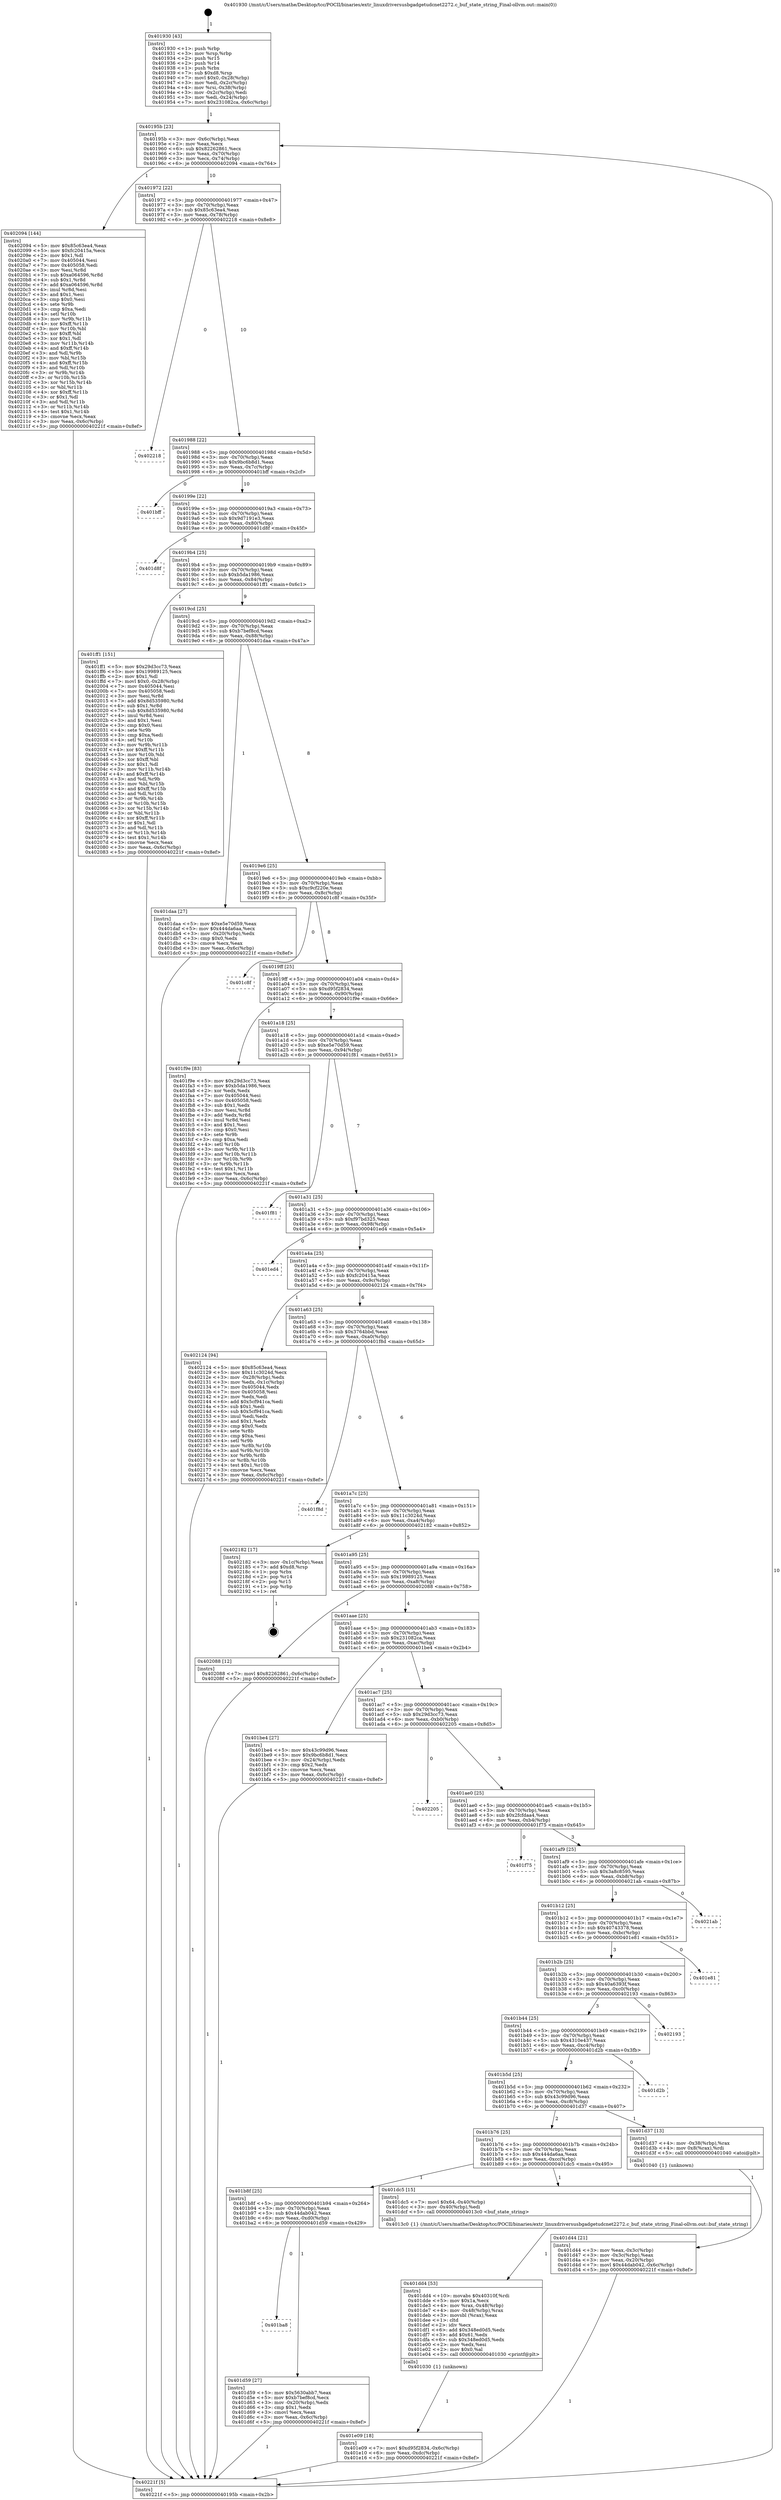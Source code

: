 digraph "0x401930" {
  label = "0x401930 (/mnt/c/Users/mathe/Desktop/tcc/POCII/binaries/extr_linuxdriversusbgadgetudcnet2272.c_buf_state_string_Final-ollvm.out::main(0))"
  labelloc = "t"
  node[shape=record]

  Entry [label="",width=0.3,height=0.3,shape=circle,fillcolor=black,style=filled]
  "0x40195b" [label="{
     0x40195b [23]\l
     | [instrs]\l
     &nbsp;&nbsp;0x40195b \<+3\>: mov -0x6c(%rbp),%eax\l
     &nbsp;&nbsp;0x40195e \<+2\>: mov %eax,%ecx\l
     &nbsp;&nbsp;0x401960 \<+6\>: sub $0x82262861,%ecx\l
     &nbsp;&nbsp;0x401966 \<+3\>: mov %eax,-0x70(%rbp)\l
     &nbsp;&nbsp;0x401969 \<+3\>: mov %ecx,-0x74(%rbp)\l
     &nbsp;&nbsp;0x40196c \<+6\>: je 0000000000402094 \<main+0x764\>\l
  }"]
  "0x402094" [label="{
     0x402094 [144]\l
     | [instrs]\l
     &nbsp;&nbsp;0x402094 \<+5\>: mov $0x85c63ea4,%eax\l
     &nbsp;&nbsp;0x402099 \<+5\>: mov $0xfc20415a,%ecx\l
     &nbsp;&nbsp;0x40209e \<+2\>: mov $0x1,%dl\l
     &nbsp;&nbsp;0x4020a0 \<+7\>: mov 0x405044,%esi\l
     &nbsp;&nbsp;0x4020a7 \<+7\>: mov 0x405058,%edi\l
     &nbsp;&nbsp;0x4020ae \<+3\>: mov %esi,%r8d\l
     &nbsp;&nbsp;0x4020b1 \<+7\>: sub $0xa064596,%r8d\l
     &nbsp;&nbsp;0x4020b8 \<+4\>: sub $0x1,%r8d\l
     &nbsp;&nbsp;0x4020bc \<+7\>: add $0xa064596,%r8d\l
     &nbsp;&nbsp;0x4020c3 \<+4\>: imul %r8d,%esi\l
     &nbsp;&nbsp;0x4020c7 \<+3\>: and $0x1,%esi\l
     &nbsp;&nbsp;0x4020ca \<+3\>: cmp $0x0,%esi\l
     &nbsp;&nbsp;0x4020cd \<+4\>: sete %r9b\l
     &nbsp;&nbsp;0x4020d1 \<+3\>: cmp $0xa,%edi\l
     &nbsp;&nbsp;0x4020d4 \<+4\>: setl %r10b\l
     &nbsp;&nbsp;0x4020d8 \<+3\>: mov %r9b,%r11b\l
     &nbsp;&nbsp;0x4020db \<+4\>: xor $0xff,%r11b\l
     &nbsp;&nbsp;0x4020df \<+3\>: mov %r10b,%bl\l
     &nbsp;&nbsp;0x4020e2 \<+3\>: xor $0xff,%bl\l
     &nbsp;&nbsp;0x4020e5 \<+3\>: xor $0x1,%dl\l
     &nbsp;&nbsp;0x4020e8 \<+3\>: mov %r11b,%r14b\l
     &nbsp;&nbsp;0x4020eb \<+4\>: and $0xff,%r14b\l
     &nbsp;&nbsp;0x4020ef \<+3\>: and %dl,%r9b\l
     &nbsp;&nbsp;0x4020f2 \<+3\>: mov %bl,%r15b\l
     &nbsp;&nbsp;0x4020f5 \<+4\>: and $0xff,%r15b\l
     &nbsp;&nbsp;0x4020f9 \<+3\>: and %dl,%r10b\l
     &nbsp;&nbsp;0x4020fc \<+3\>: or %r9b,%r14b\l
     &nbsp;&nbsp;0x4020ff \<+3\>: or %r10b,%r15b\l
     &nbsp;&nbsp;0x402102 \<+3\>: xor %r15b,%r14b\l
     &nbsp;&nbsp;0x402105 \<+3\>: or %bl,%r11b\l
     &nbsp;&nbsp;0x402108 \<+4\>: xor $0xff,%r11b\l
     &nbsp;&nbsp;0x40210c \<+3\>: or $0x1,%dl\l
     &nbsp;&nbsp;0x40210f \<+3\>: and %dl,%r11b\l
     &nbsp;&nbsp;0x402112 \<+3\>: or %r11b,%r14b\l
     &nbsp;&nbsp;0x402115 \<+4\>: test $0x1,%r14b\l
     &nbsp;&nbsp;0x402119 \<+3\>: cmovne %ecx,%eax\l
     &nbsp;&nbsp;0x40211c \<+3\>: mov %eax,-0x6c(%rbp)\l
     &nbsp;&nbsp;0x40211f \<+5\>: jmp 000000000040221f \<main+0x8ef\>\l
  }"]
  "0x401972" [label="{
     0x401972 [22]\l
     | [instrs]\l
     &nbsp;&nbsp;0x401972 \<+5\>: jmp 0000000000401977 \<main+0x47\>\l
     &nbsp;&nbsp;0x401977 \<+3\>: mov -0x70(%rbp),%eax\l
     &nbsp;&nbsp;0x40197a \<+5\>: sub $0x85c63ea4,%eax\l
     &nbsp;&nbsp;0x40197f \<+3\>: mov %eax,-0x78(%rbp)\l
     &nbsp;&nbsp;0x401982 \<+6\>: je 0000000000402218 \<main+0x8e8\>\l
  }"]
  Exit [label="",width=0.3,height=0.3,shape=circle,fillcolor=black,style=filled,peripheries=2]
  "0x402218" [label="{
     0x402218\l
  }", style=dashed]
  "0x401988" [label="{
     0x401988 [22]\l
     | [instrs]\l
     &nbsp;&nbsp;0x401988 \<+5\>: jmp 000000000040198d \<main+0x5d\>\l
     &nbsp;&nbsp;0x40198d \<+3\>: mov -0x70(%rbp),%eax\l
     &nbsp;&nbsp;0x401990 \<+5\>: sub $0x9bc6b8d1,%eax\l
     &nbsp;&nbsp;0x401995 \<+3\>: mov %eax,-0x7c(%rbp)\l
     &nbsp;&nbsp;0x401998 \<+6\>: je 0000000000401bff \<main+0x2cf\>\l
  }"]
  "0x401e09" [label="{
     0x401e09 [18]\l
     | [instrs]\l
     &nbsp;&nbsp;0x401e09 \<+7\>: movl $0xd95f2834,-0x6c(%rbp)\l
     &nbsp;&nbsp;0x401e10 \<+6\>: mov %eax,-0xdc(%rbp)\l
     &nbsp;&nbsp;0x401e16 \<+5\>: jmp 000000000040221f \<main+0x8ef\>\l
  }"]
  "0x401bff" [label="{
     0x401bff\l
  }", style=dashed]
  "0x40199e" [label="{
     0x40199e [22]\l
     | [instrs]\l
     &nbsp;&nbsp;0x40199e \<+5\>: jmp 00000000004019a3 \<main+0x73\>\l
     &nbsp;&nbsp;0x4019a3 \<+3\>: mov -0x70(%rbp),%eax\l
     &nbsp;&nbsp;0x4019a6 \<+5\>: sub $0x9d7191e3,%eax\l
     &nbsp;&nbsp;0x4019ab \<+3\>: mov %eax,-0x80(%rbp)\l
     &nbsp;&nbsp;0x4019ae \<+6\>: je 0000000000401d8f \<main+0x45f\>\l
  }"]
  "0x401dd4" [label="{
     0x401dd4 [53]\l
     | [instrs]\l
     &nbsp;&nbsp;0x401dd4 \<+10\>: movabs $0x40310f,%rdi\l
     &nbsp;&nbsp;0x401dde \<+5\>: mov $0x1a,%ecx\l
     &nbsp;&nbsp;0x401de3 \<+4\>: mov %rax,-0x48(%rbp)\l
     &nbsp;&nbsp;0x401de7 \<+4\>: mov -0x48(%rbp),%rax\l
     &nbsp;&nbsp;0x401deb \<+3\>: movsbl (%rax),%eax\l
     &nbsp;&nbsp;0x401dee \<+1\>: cltd\l
     &nbsp;&nbsp;0x401def \<+2\>: idiv %ecx\l
     &nbsp;&nbsp;0x401df1 \<+6\>: add $0x348ed0d5,%edx\l
     &nbsp;&nbsp;0x401df7 \<+3\>: add $0x61,%edx\l
     &nbsp;&nbsp;0x401dfa \<+6\>: sub $0x348ed0d5,%edx\l
     &nbsp;&nbsp;0x401e00 \<+2\>: mov %edx,%esi\l
     &nbsp;&nbsp;0x401e02 \<+2\>: mov $0x0,%al\l
     &nbsp;&nbsp;0x401e04 \<+5\>: call 0000000000401030 \<printf@plt\>\l
     | [calls]\l
     &nbsp;&nbsp;0x401030 \{1\} (unknown)\l
  }"]
  "0x401d8f" [label="{
     0x401d8f\l
  }", style=dashed]
  "0x4019b4" [label="{
     0x4019b4 [25]\l
     | [instrs]\l
     &nbsp;&nbsp;0x4019b4 \<+5\>: jmp 00000000004019b9 \<main+0x89\>\l
     &nbsp;&nbsp;0x4019b9 \<+3\>: mov -0x70(%rbp),%eax\l
     &nbsp;&nbsp;0x4019bc \<+5\>: sub $0xb5da1986,%eax\l
     &nbsp;&nbsp;0x4019c1 \<+6\>: mov %eax,-0x84(%rbp)\l
     &nbsp;&nbsp;0x4019c7 \<+6\>: je 0000000000401ff1 \<main+0x6c1\>\l
  }"]
  "0x401ba8" [label="{
     0x401ba8\l
  }", style=dashed]
  "0x401ff1" [label="{
     0x401ff1 [151]\l
     | [instrs]\l
     &nbsp;&nbsp;0x401ff1 \<+5\>: mov $0x29d3cc73,%eax\l
     &nbsp;&nbsp;0x401ff6 \<+5\>: mov $0x19989125,%ecx\l
     &nbsp;&nbsp;0x401ffb \<+2\>: mov $0x1,%dl\l
     &nbsp;&nbsp;0x401ffd \<+7\>: movl $0x0,-0x28(%rbp)\l
     &nbsp;&nbsp;0x402004 \<+7\>: mov 0x405044,%esi\l
     &nbsp;&nbsp;0x40200b \<+7\>: mov 0x405058,%edi\l
     &nbsp;&nbsp;0x402012 \<+3\>: mov %esi,%r8d\l
     &nbsp;&nbsp;0x402015 \<+7\>: add $0x8d535980,%r8d\l
     &nbsp;&nbsp;0x40201c \<+4\>: sub $0x1,%r8d\l
     &nbsp;&nbsp;0x402020 \<+7\>: sub $0x8d535980,%r8d\l
     &nbsp;&nbsp;0x402027 \<+4\>: imul %r8d,%esi\l
     &nbsp;&nbsp;0x40202b \<+3\>: and $0x1,%esi\l
     &nbsp;&nbsp;0x40202e \<+3\>: cmp $0x0,%esi\l
     &nbsp;&nbsp;0x402031 \<+4\>: sete %r9b\l
     &nbsp;&nbsp;0x402035 \<+3\>: cmp $0xa,%edi\l
     &nbsp;&nbsp;0x402038 \<+4\>: setl %r10b\l
     &nbsp;&nbsp;0x40203c \<+3\>: mov %r9b,%r11b\l
     &nbsp;&nbsp;0x40203f \<+4\>: xor $0xff,%r11b\l
     &nbsp;&nbsp;0x402043 \<+3\>: mov %r10b,%bl\l
     &nbsp;&nbsp;0x402046 \<+3\>: xor $0xff,%bl\l
     &nbsp;&nbsp;0x402049 \<+3\>: xor $0x1,%dl\l
     &nbsp;&nbsp;0x40204c \<+3\>: mov %r11b,%r14b\l
     &nbsp;&nbsp;0x40204f \<+4\>: and $0xff,%r14b\l
     &nbsp;&nbsp;0x402053 \<+3\>: and %dl,%r9b\l
     &nbsp;&nbsp;0x402056 \<+3\>: mov %bl,%r15b\l
     &nbsp;&nbsp;0x402059 \<+4\>: and $0xff,%r15b\l
     &nbsp;&nbsp;0x40205d \<+3\>: and %dl,%r10b\l
     &nbsp;&nbsp;0x402060 \<+3\>: or %r9b,%r14b\l
     &nbsp;&nbsp;0x402063 \<+3\>: or %r10b,%r15b\l
     &nbsp;&nbsp;0x402066 \<+3\>: xor %r15b,%r14b\l
     &nbsp;&nbsp;0x402069 \<+3\>: or %bl,%r11b\l
     &nbsp;&nbsp;0x40206c \<+4\>: xor $0xff,%r11b\l
     &nbsp;&nbsp;0x402070 \<+3\>: or $0x1,%dl\l
     &nbsp;&nbsp;0x402073 \<+3\>: and %dl,%r11b\l
     &nbsp;&nbsp;0x402076 \<+3\>: or %r11b,%r14b\l
     &nbsp;&nbsp;0x402079 \<+4\>: test $0x1,%r14b\l
     &nbsp;&nbsp;0x40207d \<+3\>: cmovne %ecx,%eax\l
     &nbsp;&nbsp;0x402080 \<+3\>: mov %eax,-0x6c(%rbp)\l
     &nbsp;&nbsp;0x402083 \<+5\>: jmp 000000000040221f \<main+0x8ef\>\l
  }"]
  "0x4019cd" [label="{
     0x4019cd [25]\l
     | [instrs]\l
     &nbsp;&nbsp;0x4019cd \<+5\>: jmp 00000000004019d2 \<main+0xa2\>\l
     &nbsp;&nbsp;0x4019d2 \<+3\>: mov -0x70(%rbp),%eax\l
     &nbsp;&nbsp;0x4019d5 \<+5\>: sub $0xb7bef8cd,%eax\l
     &nbsp;&nbsp;0x4019da \<+6\>: mov %eax,-0x88(%rbp)\l
     &nbsp;&nbsp;0x4019e0 \<+6\>: je 0000000000401daa \<main+0x47a\>\l
  }"]
  "0x401d59" [label="{
     0x401d59 [27]\l
     | [instrs]\l
     &nbsp;&nbsp;0x401d59 \<+5\>: mov $0x5630abb7,%eax\l
     &nbsp;&nbsp;0x401d5e \<+5\>: mov $0xb7bef8cd,%ecx\l
     &nbsp;&nbsp;0x401d63 \<+3\>: mov -0x20(%rbp),%edx\l
     &nbsp;&nbsp;0x401d66 \<+3\>: cmp $0x1,%edx\l
     &nbsp;&nbsp;0x401d69 \<+3\>: cmovl %ecx,%eax\l
     &nbsp;&nbsp;0x401d6c \<+3\>: mov %eax,-0x6c(%rbp)\l
     &nbsp;&nbsp;0x401d6f \<+5\>: jmp 000000000040221f \<main+0x8ef\>\l
  }"]
  "0x401daa" [label="{
     0x401daa [27]\l
     | [instrs]\l
     &nbsp;&nbsp;0x401daa \<+5\>: mov $0xe5e70d59,%eax\l
     &nbsp;&nbsp;0x401daf \<+5\>: mov $0x444da6aa,%ecx\l
     &nbsp;&nbsp;0x401db4 \<+3\>: mov -0x20(%rbp),%edx\l
     &nbsp;&nbsp;0x401db7 \<+3\>: cmp $0x0,%edx\l
     &nbsp;&nbsp;0x401dba \<+3\>: cmove %ecx,%eax\l
     &nbsp;&nbsp;0x401dbd \<+3\>: mov %eax,-0x6c(%rbp)\l
     &nbsp;&nbsp;0x401dc0 \<+5\>: jmp 000000000040221f \<main+0x8ef\>\l
  }"]
  "0x4019e6" [label="{
     0x4019e6 [25]\l
     | [instrs]\l
     &nbsp;&nbsp;0x4019e6 \<+5\>: jmp 00000000004019eb \<main+0xbb\>\l
     &nbsp;&nbsp;0x4019eb \<+3\>: mov -0x70(%rbp),%eax\l
     &nbsp;&nbsp;0x4019ee \<+5\>: sub $0xc9cf220e,%eax\l
     &nbsp;&nbsp;0x4019f3 \<+6\>: mov %eax,-0x8c(%rbp)\l
     &nbsp;&nbsp;0x4019f9 \<+6\>: je 0000000000401c8f \<main+0x35f\>\l
  }"]
  "0x401b8f" [label="{
     0x401b8f [25]\l
     | [instrs]\l
     &nbsp;&nbsp;0x401b8f \<+5\>: jmp 0000000000401b94 \<main+0x264\>\l
     &nbsp;&nbsp;0x401b94 \<+3\>: mov -0x70(%rbp),%eax\l
     &nbsp;&nbsp;0x401b97 \<+5\>: sub $0x44dab042,%eax\l
     &nbsp;&nbsp;0x401b9c \<+6\>: mov %eax,-0xd0(%rbp)\l
     &nbsp;&nbsp;0x401ba2 \<+6\>: je 0000000000401d59 \<main+0x429\>\l
  }"]
  "0x401c8f" [label="{
     0x401c8f\l
  }", style=dashed]
  "0x4019ff" [label="{
     0x4019ff [25]\l
     | [instrs]\l
     &nbsp;&nbsp;0x4019ff \<+5\>: jmp 0000000000401a04 \<main+0xd4\>\l
     &nbsp;&nbsp;0x401a04 \<+3\>: mov -0x70(%rbp),%eax\l
     &nbsp;&nbsp;0x401a07 \<+5\>: sub $0xd95f2834,%eax\l
     &nbsp;&nbsp;0x401a0c \<+6\>: mov %eax,-0x90(%rbp)\l
     &nbsp;&nbsp;0x401a12 \<+6\>: je 0000000000401f9e \<main+0x66e\>\l
  }"]
  "0x401dc5" [label="{
     0x401dc5 [15]\l
     | [instrs]\l
     &nbsp;&nbsp;0x401dc5 \<+7\>: movl $0x64,-0x40(%rbp)\l
     &nbsp;&nbsp;0x401dcc \<+3\>: mov -0x40(%rbp),%edi\l
     &nbsp;&nbsp;0x401dcf \<+5\>: call 00000000004013c0 \<buf_state_string\>\l
     | [calls]\l
     &nbsp;&nbsp;0x4013c0 \{1\} (/mnt/c/Users/mathe/Desktop/tcc/POCII/binaries/extr_linuxdriversusbgadgetudcnet2272.c_buf_state_string_Final-ollvm.out::buf_state_string)\l
  }"]
  "0x401f9e" [label="{
     0x401f9e [83]\l
     | [instrs]\l
     &nbsp;&nbsp;0x401f9e \<+5\>: mov $0x29d3cc73,%eax\l
     &nbsp;&nbsp;0x401fa3 \<+5\>: mov $0xb5da1986,%ecx\l
     &nbsp;&nbsp;0x401fa8 \<+2\>: xor %edx,%edx\l
     &nbsp;&nbsp;0x401faa \<+7\>: mov 0x405044,%esi\l
     &nbsp;&nbsp;0x401fb1 \<+7\>: mov 0x405058,%edi\l
     &nbsp;&nbsp;0x401fb8 \<+3\>: sub $0x1,%edx\l
     &nbsp;&nbsp;0x401fbb \<+3\>: mov %esi,%r8d\l
     &nbsp;&nbsp;0x401fbe \<+3\>: add %edx,%r8d\l
     &nbsp;&nbsp;0x401fc1 \<+4\>: imul %r8d,%esi\l
     &nbsp;&nbsp;0x401fc5 \<+3\>: and $0x1,%esi\l
     &nbsp;&nbsp;0x401fc8 \<+3\>: cmp $0x0,%esi\l
     &nbsp;&nbsp;0x401fcb \<+4\>: sete %r9b\l
     &nbsp;&nbsp;0x401fcf \<+3\>: cmp $0xa,%edi\l
     &nbsp;&nbsp;0x401fd2 \<+4\>: setl %r10b\l
     &nbsp;&nbsp;0x401fd6 \<+3\>: mov %r9b,%r11b\l
     &nbsp;&nbsp;0x401fd9 \<+3\>: and %r10b,%r11b\l
     &nbsp;&nbsp;0x401fdc \<+3\>: xor %r10b,%r9b\l
     &nbsp;&nbsp;0x401fdf \<+3\>: or %r9b,%r11b\l
     &nbsp;&nbsp;0x401fe2 \<+4\>: test $0x1,%r11b\l
     &nbsp;&nbsp;0x401fe6 \<+3\>: cmovne %ecx,%eax\l
     &nbsp;&nbsp;0x401fe9 \<+3\>: mov %eax,-0x6c(%rbp)\l
     &nbsp;&nbsp;0x401fec \<+5\>: jmp 000000000040221f \<main+0x8ef\>\l
  }"]
  "0x401a18" [label="{
     0x401a18 [25]\l
     | [instrs]\l
     &nbsp;&nbsp;0x401a18 \<+5\>: jmp 0000000000401a1d \<main+0xed\>\l
     &nbsp;&nbsp;0x401a1d \<+3\>: mov -0x70(%rbp),%eax\l
     &nbsp;&nbsp;0x401a20 \<+5\>: sub $0xe5e70d59,%eax\l
     &nbsp;&nbsp;0x401a25 \<+6\>: mov %eax,-0x94(%rbp)\l
     &nbsp;&nbsp;0x401a2b \<+6\>: je 0000000000401f81 \<main+0x651\>\l
  }"]
  "0x401d44" [label="{
     0x401d44 [21]\l
     | [instrs]\l
     &nbsp;&nbsp;0x401d44 \<+3\>: mov %eax,-0x3c(%rbp)\l
     &nbsp;&nbsp;0x401d47 \<+3\>: mov -0x3c(%rbp),%eax\l
     &nbsp;&nbsp;0x401d4a \<+3\>: mov %eax,-0x20(%rbp)\l
     &nbsp;&nbsp;0x401d4d \<+7\>: movl $0x44dab042,-0x6c(%rbp)\l
     &nbsp;&nbsp;0x401d54 \<+5\>: jmp 000000000040221f \<main+0x8ef\>\l
  }"]
  "0x401f81" [label="{
     0x401f81\l
  }", style=dashed]
  "0x401a31" [label="{
     0x401a31 [25]\l
     | [instrs]\l
     &nbsp;&nbsp;0x401a31 \<+5\>: jmp 0000000000401a36 \<main+0x106\>\l
     &nbsp;&nbsp;0x401a36 \<+3\>: mov -0x70(%rbp),%eax\l
     &nbsp;&nbsp;0x401a39 \<+5\>: sub $0xf97bd325,%eax\l
     &nbsp;&nbsp;0x401a3e \<+6\>: mov %eax,-0x98(%rbp)\l
     &nbsp;&nbsp;0x401a44 \<+6\>: je 0000000000401ed4 \<main+0x5a4\>\l
  }"]
  "0x401b76" [label="{
     0x401b76 [25]\l
     | [instrs]\l
     &nbsp;&nbsp;0x401b76 \<+5\>: jmp 0000000000401b7b \<main+0x24b\>\l
     &nbsp;&nbsp;0x401b7b \<+3\>: mov -0x70(%rbp),%eax\l
     &nbsp;&nbsp;0x401b7e \<+5\>: sub $0x444da6aa,%eax\l
     &nbsp;&nbsp;0x401b83 \<+6\>: mov %eax,-0xcc(%rbp)\l
     &nbsp;&nbsp;0x401b89 \<+6\>: je 0000000000401dc5 \<main+0x495\>\l
  }"]
  "0x401ed4" [label="{
     0x401ed4\l
  }", style=dashed]
  "0x401a4a" [label="{
     0x401a4a [25]\l
     | [instrs]\l
     &nbsp;&nbsp;0x401a4a \<+5\>: jmp 0000000000401a4f \<main+0x11f\>\l
     &nbsp;&nbsp;0x401a4f \<+3\>: mov -0x70(%rbp),%eax\l
     &nbsp;&nbsp;0x401a52 \<+5\>: sub $0xfc20415a,%eax\l
     &nbsp;&nbsp;0x401a57 \<+6\>: mov %eax,-0x9c(%rbp)\l
     &nbsp;&nbsp;0x401a5d \<+6\>: je 0000000000402124 \<main+0x7f4\>\l
  }"]
  "0x401d37" [label="{
     0x401d37 [13]\l
     | [instrs]\l
     &nbsp;&nbsp;0x401d37 \<+4\>: mov -0x38(%rbp),%rax\l
     &nbsp;&nbsp;0x401d3b \<+4\>: mov 0x8(%rax),%rdi\l
     &nbsp;&nbsp;0x401d3f \<+5\>: call 0000000000401040 \<atoi@plt\>\l
     | [calls]\l
     &nbsp;&nbsp;0x401040 \{1\} (unknown)\l
  }"]
  "0x402124" [label="{
     0x402124 [94]\l
     | [instrs]\l
     &nbsp;&nbsp;0x402124 \<+5\>: mov $0x85c63ea4,%eax\l
     &nbsp;&nbsp;0x402129 \<+5\>: mov $0x11c3024d,%ecx\l
     &nbsp;&nbsp;0x40212e \<+3\>: mov -0x28(%rbp),%edx\l
     &nbsp;&nbsp;0x402131 \<+3\>: mov %edx,-0x1c(%rbp)\l
     &nbsp;&nbsp;0x402134 \<+7\>: mov 0x405044,%edx\l
     &nbsp;&nbsp;0x40213b \<+7\>: mov 0x405058,%esi\l
     &nbsp;&nbsp;0x402142 \<+2\>: mov %edx,%edi\l
     &nbsp;&nbsp;0x402144 \<+6\>: add $0x5cf941ca,%edi\l
     &nbsp;&nbsp;0x40214a \<+3\>: sub $0x1,%edi\l
     &nbsp;&nbsp;0x40214d \<+6\>: sub $0x5cf941ca,%edi\l
     &nbsp;&nbsp;0x402153 \<+3\>: imul %edi,%edx\l
     &nbsp;&nbsp;0x402156 \<+3\>: and $0x1,%edx\l
     &nbsp;&nbsp;0x402159 \<+3\>: cmp $0x0,%edx\l
     &nbsp;&nbsp;0x40215c \<+4\>: sete %r8b\l
     &nbsp;&nbsp;0x402160 \<+3\>: cmp $0xa,%esi\l
     &nbsp;&nbsp;0x402163 \<+4\>: setl %r9b\l
     &nbsp;&nbsp;0x402167 \<+3\>: mov %r8b,%r10b\l
     &nbsp;&nbsp;0x40216a \<+3\>: and %r9b,%r10b\l
     &nbsp;&nbsp;0x40216d \<+3\>: xor %r9b,%r8b\l
     &nbsp;&nbsp;0x402170 \<+3\>: or %r8b,%r10b\l
     &nbsp;&nbsp;0x402173 \<+4\>: test $0x1,%r10b\l
     &nbsp;&nbsp;0x402177 \<+3\>: cmovne %ecx,%eax\l
     &nbsp;&nbsp;0x40217a \<+3\>: mov %eax,-0x6c(%rbp)\l
     &nbsp;&nbsp;0x40217d \<+5\>: jmp 000000000040221f \<main+0x8ef\>\l
  }"]
  "0x401a63" [label="{
     0x401a63 [25]\l
     | [instrs]\l
     &nbsp;&nbsp;0x401a63 \<+5\>: jmp 0000000000401a68 \<main+0x138\>\l
     &nbsp;&nbsp;0x401a68 \<+3\>: mov -0x70(%rbp),%eax\l
     &nbsp;&nbsp;0x401a6b \<+5\>: sub $0x3764bbd,%eax\l
     &nbsp;&nbsp;0x401a70 \<+6\>: mov %eax,-0xa0(%rbp)\l
     &nbsp;&nbsp;0x401a76 \<+6\>: je 0000000000401f8d \<main+0x65d\>\l
  }"]
  "0x401b5d" [label="{
     0x401b5d [25]\l
     | [instrs]\l
     &nbsp;&nbsp;0x401b5d \<+5\>: jmp 0000000000401b62 \<main+0x232\>\l
     &nbsp;&nbsp;0x401b62 \<+3\>: mov -0x70(%rbp),%eax\l
     &nbsp;&nbsp;0x401b65 \<+5\>: sub $0x43c99d96,%eax\l
     &nbsp;&nbsp;0x401b6a \<+6\>: mov %eax,-0xc8(%rbp)\l
     &nbsp;&nbsp;0x401b70 \<+6\>: je 0000000000401d37 \<main+0x407\>\l
  }"]
  "0x401f8d" [label="{
     0x401f8d\l
  }", style=dashed]
  "0x401a7c" [label="{
     0x401a7c [25]\l
     | [instrs]\l
     &nbsp;&nbsp;0x401a7c \<+5\>: jmp 0000000000401a81 \<main+0x151\>\l
     &nbsp;&nbsp;0x401a81 \<+3\>: mov -0x70(%rbp),%eax\l
     &nbsp;&nbsp;0x401a84 \<+5\>: sub $0x11c3024d,%eax\l
     &nbsp;&nbsp;0x401a89 \<+6\>: mov %eax,-0xa4(%rbp)\l
     &nbsp;&nbsp;0x401a8f \<+6\>: je 0000000000402182 \<main+0x852\>\l
  }"]
  "0x401d2b" [label="{
     0x401d2b\l
  }", style=dashed]
  "0x402182" [label="{
     0x402182 [17]\l
     | [instrs]\l
     &nbsp;&nbsp;0x402182 \<+3\>: mov -0x1c(%rbp),%eax\l
     &nbsp;&nbsp;0x402185 \<+7\>: add $0xd8,%rsp\l
     &nbsp;&nbsp;0x40218c \<+1\>: pop %rbx\l
     &nbsp;&nbsp;0x40218d \<+2\>: pop %r14\l
     &nbsp;&nbsp;0x40218f \<+2\>: pop %r15\l
     &nbsp;&nbsp;0x402191 \<+1\>: pop %rbp\l
     &nbsp;&nbsp;0x402192 \<+1\>: ret\l
  }"]
  "0x401a95" [label="{
     0x401a95 [25]\l
     | [instrs]\l
     &nbsp;&nbsp;0x401a95 \<+5\>: jmp 0000000000401a9a \<main+0x16a\>\l
     &nbsp;&nbsp;0x401a9a \<+3\>: mov -0x70(%rbp),%eax\l
     &nbsp;&nbsp;0x401a9d \<+5\>: sub $0x19989125,%eax\l
     &nbsp;&nbsp;0x401aa2 \<+6\>: mov %eax,-0xa8(%rbp)\l
     &nbsp;&nbsp;0x401aa8 \<+6\>: je 0000000000402088 \<main+0x758\>\l
  }"]
  "0x401b44" [label="{
     0x401b44 [25]\l
     | [instrs]\l
     &nbsp;&nbsp;0x401b44 \<+5\>: jmp 0000000000401b49 \<main+0x219\>\l
     &nbsp;&nbsp;0x401b49 \<+3\>: mov -0x70(%rbp),%eax\l
     &nbsp;&nbsp;0x401b4c \<+5\>: sub $0x4310e437,%eax\l
     &nbsp;&nbsp;0x401b51 \<+6\>: mov %eax,-0xc4(%rbp)\l
     &nbsp;&nbsp;0x401b57 \<+6\>: je 0000000000401d2b \<main+0x3fb\>\l
  }"]
  "0x402088" [label="{
     0x402088 [12]\l
     | [instrs]\l
     &nbsp;&nbsp;0x402088 \<+7\>: movl $0x82262861,-0x6c(%rbp)\l
     &nbsp;&nbsp;0x40208f \<+5\>: jmp 000000000040221f \<main+0x8ef\>\l
  }"]
  "0x401aae" [label="{
     0x401aae [25]\l
     | [instrs]\l
     &nbsp;&nbsp;0x401aae \<+5\>: jmp 0000000000401ab3 \<main+0x183\>\l
     &nbsp;&nbsp;0x401ab3 \<+3\>: mov -0x70(%rbp),%eax\l
     &nbsp;&nbsp;0x401ab6 \<+5\>: sub $0x231082ca,%eax\l
     &nbsp;&nbsp;0x401abb \<+6\>: mov %eax,-0xac(%rbp)\l
     &nbsp;&nbsp;0x401ac1 \<+6\>: je 0000000000401be4 \<main+0x2b4\>\l
  }"]
  "0x402193" [label="{
     0x402193\l
  }", style=dashed]
  "0x401be4" [label="{
     0x401be4 [27]\l
     | [instrs]\l
     &nbsp;&nbsp;0x401be4 \<+5\>: mov $0x43c99d96,%eax\l
     &nbsp;&nbsp;0x401be9 \<+5\>: mov $0x9bc6b8d1,%ecx\l
     &nbsp;&nbsp;0x401bee \<+3\>: mov -0x24(%rbp),%edx\l
     &nbsp;&nbsp;0x401bf1 \<+3\>: cmp $0x2,%edx\l
     &nbsp;&nbsp;0x401bf4 \<+3\>: cmovne %ecx,%eax\l
     &nbsp;&nbsp;0x401bf7 \<+3\>: mov %eax,-0x6c(%rbp)\l
     &nbsp;&nbsp;0x401bfa \<+5\>: jmp 000000000040221f \<main+0x8ef\>\l
  }"]
  "0x401ac7" [label="{
     0x401ac7 [25]\l
     | [instrs]\l
     &nbsp;&nbsp;0x401ac7 \<+5\>: jmp 0000000000401acc \<main+0x19c\>\l
     &nbsp;&nbsp;0x401acc \<+3\>: mov -0x70(%rbp),%eax\l
     &nbsp;&nbsp;0x401acf \<+5\>: sub $0x29d3cc73,%eax\l
     &nbsp;&nbsp;0x401ad4 \<+6\>: mov %eax,-0xb0(%rbp)\l
     &nbsp;&nbsp;0x401ada \<+6\>: je 0000000000402205 \<main+0x8d5\>\l
  }"]
  "0x40221f" [label="{
     0x40221f [5]\l
     | [instrs]\l
     &nbsp;&nbsp;0x40221f \<+5\>: jmp 000000000040195b \<main+0x2b\>\l
  }"]
  "0x401930" [label="{
     0x401930 [43]\l
     | [instrs]\l
     &nbsp;&nbsp;0x401930 \<+1\>: push %rbp\l
     &nbsp;&nbsp;0x401931 \<+3\>: mov %rsp,%rbp\l
     &nbsp;&nbsp;0x401934 \<+2\>: push %r15\l
     &nbsp;&nbsp;0x401936 \<+2\>: push %r14\l
     &nbsp;&nbsp;0x401938 \<+1\>: push %rbx\l
     &nbsp;&nbsp;0x401939 \<+7\>: sub $0xd8,%rsp\l
     &nbsp;&nbsp;0x401940 \<+7\>: movl $0x0,-0x28(%rbp)\l
     &nbsp;&nbsp;0x401947 \<+3\>: mov %edi,-0x2c(%rbp)\l
     &nbsp;&nbsp;0x40194a \<+4\>: mov %rsi,-0x38(%rbp)\l
     &nbsp;&nbsp;0x40194e \<+3\>: mov -0x2c(%rbp),%edi\l
     &nbsp;&nbsp;0x401951 \<+3\>: mov %edi,-0x24(%rbp)\l
     &nbsp;&nbsp;0x401954 \<+7\>: movl $0x231082ca,-0x6c(%rbp)\l
  }"]
  "0x401b2b" [label="{
     0x401b2b [25]\l
     | [instrs]\l
     &nbsp;&nbsp;0x401b2b \<+5\>: jmp 0000000000401b30 \<main+0x200\>\l
     &nbsp;&nbsp;0x401b30 \<+3\>: mov -0x70(%rbp),%eax\l
     &nbsp;&nbsp;0x401b33 \<+5\>: sub $0x40a6393f,%eax\l
     &nbsp;&nbsp;0x401b38 \<+6\>: mov %eax,-0xc0(%rbp)\l
     &nbsp;&nbsp;0x401b3e \<+6\>: je 0000000000402193 \<main+0x863\>\l
  }"]
  "0x402205" [label="{
     0x402205\l
  }", style=dashed]
  "0x401ae0" [label="{
     0x401ae0 [25]\l
     | [instrs]\l
     &nbsp;&nbsp;0x401ae0 \<+5\>: jmp 0000000000401ae5 \<main+0x1b5\>\l
     &nbsp;&nbsp;0x401ae5 \<+3\>: mov -0x70(%rbp),%eax\l
     &nbsp;&nbsp;0x401ae8 \<+5\>: sub $0x2fcfdaa4,%eax\l
     &nbsp;&nbsp;0x401aed \<+6\>: mov %eax,-0xb4(%rbp)\l
     &nbsp;&nbsp;0x401af3 \<+6\>: je 0000000000401f75 \<main+0x645\>\l
  }"]
  "0x401e81" [label="{
     0x401e81\l
  }", style=dashed]
  "0x401f75" [label="{
     0x401f75\l
  }", style=dashed]
  "0x401af9" [label="{
     0x401af9 [25]\l
     | [instrs]\l
     &nbsp;&nbsp;0x401af9 \<+5\>: jmp 0000000000401afe \<main+0x1ce\>\l
     &nbsp;&nbsp;0x401afe \<+3\>: mov -0x70(%rbp),%eax\l
     &nbsp;&nbsp;0x401b01 \<+5\>: sub $0x3a8c8595,%eax\l
     &nbsp;&nbsp;0x401b06 \<+6\>: mov %eax,-0xb8(%rbp)\l
     &nbsp;&nbsp;0x401b0c \<+6\>: je 00000000004021ab \<main+0x87b\>\l
  }"]
  "0x401b12" [label="{
     0x401b12 [25]\l
     | [instrs]\l
     &nbsp;&nbsp;0x401b12 \<+5\>: jmp 0000000000401b17 \<main+0x1e7\>\l
     &nbsp;&nbsp;0x401b17 \<+3\>: mov -0x70(%rbp),%eax\l
     &nbsp;&nbsp;0x401b1a \<+5\>: sub $0x40743378,%eax\l
     &nbsp;&nbsp;0x401b1f \<+6\>: mov %eax,-0xbc(%rbp)\l
     &nbsp;&nbsp;0x401b25 \<+6\>: je 0000000000401e81 \<main+0x551\>\l
  }"]
  "0x4021ab" [label="{
     0x4021ab\l
  }", style=dashed]
  Entry -> "0x401930" [label=" 1"]
  "0x40195b" -> "0x402094" [label=" 1"]
  "0x40195b" -> "0x401972" [label=" 10"]
  "0x402182" -> Exit [label=" 1"]
  "0x401972" -> "0x402218" [label=" 0"]
  "0x401972" -> "0x401988" [label=" 10"]
  "0x402124" -> "0x40221f" [label=" 1"]
  "0x401988" -> "0x401bff" [label=" 0"]
  "0x401988" -> "0x40199e" [label=" 10"]
  "0x402094" -> "0x40221f" [label=" 1"]
  "0x40199e" -> "0x401d8f" [label=" 0"]
  "0x40199e" -> "0x4019b4" [label=" 10"]
  "0x402088" -> "0x40221f" [label=" 1"]
  "0x4019b4" -> "0x401ff1" [label=" 1"]
  "0x4019b4" -> "0x4019cd" [label=" 9"]
  "0x401ff1" -> "0x40221f" [label=" 1"]
  "0x4019cd" -> "0x401daa" [label=" 1"]
  "0x4019cd" -> "0x4019e6" [label=" 8"]
  "0x401f9e" -> "0x40221f" [label=" 1"]
  "0x4019e6" -> "0x401c8f" [label=" 0"]
  "0x4019e6" -> "0x4019ff" [label=" 8"]
  "0x401dd4" -> "0x401e09" [label=" 1"]
  "0x4019ff" -> "0x401f9e" [label=" 1"]
  "0x4019ff" -> "0x401a18" [label=" 7"]
  "0x401dc5" -> "0x401dd4" [label=" 1"]
  "0x401a18" -> "0x401f81" [label=" 0"]
  "0x401a18" -> "0x401a31" [label=" 7"]
  "0x401d59" -> "0x40221f" [label=" 1"]
  "0x401a31" -> "0x401ed4" [label=" 0"]
  "0x401a31" -> "0x401a4a" [label=" 7"]
  "0x401b8f" -> "0x401ba8" [label=" 0"]
  "0x401a4a" -> "0x402124" [label=" 1"]
  "0x401a4a" -> "0x401a63" [label=" 6"]
  "0x401b8f" -> "0x401d59" [label=" 1"]
  "0x401a63" -> "0x401f8d" [label=" 0"]
  "0x401a63" -> "0x401a7c" [label=" 6"]
  "0x401b76" -> "0x401b8f" [label=" 1"]
  "0x401a7c" -> "0x402182" [label=" 1"]
  "0x401a7c" -> "0x401a95" [label=" 5"]
  "0x401b76" -> "0x401dc5" [label=" 1"]
  "0x401a95" -> "0x402088" [label=" 1"]
  "0x401a95" -> "0x401aae" [label=" 4"]
  "0x401d44" -> "0x40221f" [label=" 1"]
  "0x401aae" -> "0x401be4" [label=" 1"]
  "0x401aae" -> "0x401ac7" [label=" 3"]
  "0x401be4" -> "0x40221f" [label=" 1"]
  "0x401930" -> "0x40195b" [label=" 1"]
  "0x40221f" -> "0x40195b" [label=" 10"]
  "0x401d37" -> "0x401d44" [label=" 1"]
  "0x401ac7" -> "0x402205" [label=" 0"]
  "0x401ac7" -> "0x401ae0" [label=" 3"]
  "0x401b5d" -> "0x401d37" [label=" 1"]
  "0x401ae0" -> "0x401f75" [label=" 0"]
  "0x401ae0" -> "0x401af9" [label=" 3"]
  "0x401e09" -> "0x40221f" [label=" 1"]
  "0x401af9" -> "0x4021ab" [label=" 0"]
  "0x401af9" -> "0x401b12" [label=" 3"]
  "0x401b44" -> "0x401b5d" [label=" 3"]
  "0x401b12" -> "0x401e81" [label=" 0"]
  "0x401b12" -> "0x401b2b" [label=" 3"]
  "0x401b5d" -> "0x401b76" [label=" 2"]
  "0x401b2b" -> "0x402193" [label=" 0"]
  "0x401b2b" -> "0x401b44" [label=" 3"]
  "0x401daa" -> "0x40221f" [label=" 1"]
  "0x401b44" -> "0x401d2b" [label=" 0"]
}
